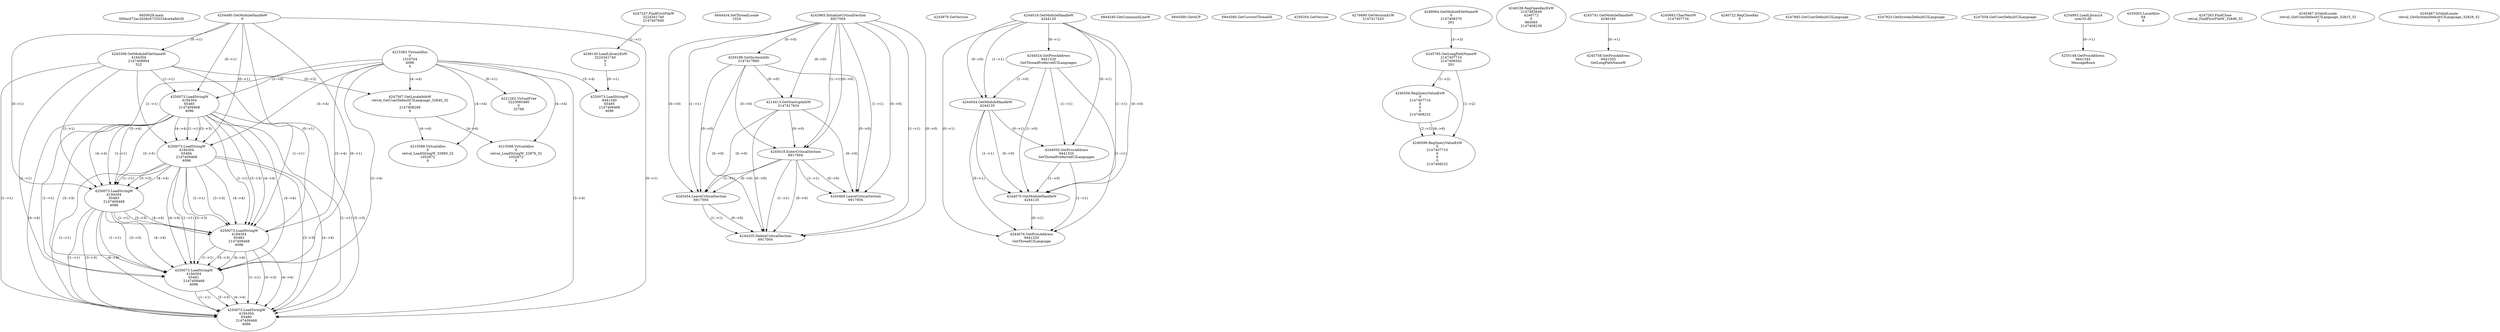 // Global SCDG with merge call
digraph {
	0 [label="6850628.main
000acd72ac2628c8733533dca4afbb30"]
	1 [label="4254480.GetModuleHandleW
0"]
	2 [label="6844434.SetThreadLocale
1024"]
	3 [label="4243965.InitializeCriticalSection
6917004"]
	4 [label="4243979.GetVersion
"]
	5 [label="4244018.GetModuleHandleW
4244120"]
	6 [label="4244024.GetProcAddress
9441320
GetThreadPreferredUILanguages"]
	5 -> 6 [label="(0-->1)"]
	7 [label="4244044.GetModuleHandleW
4244120"]
	5 -> 7 [label="(1-->1)"]
	5 -> 7 [label="(0-->0)"]
	6 -> 7 [label="(1-->0)"]
	8 [label="4244050.GetProcAddress
9441320
SetThreadPreferredUILanguages"]
	5 -> 8 [label="(0-->1)"]
	6 -> 8 [label="(1-->1)"]
	7 -> 8 [label="(0-->1)"]
	9 [label="4244070.GetModuleHandleW
4244120"]
	5 -> 9 [label="(1-->1)"]
	7 -> 9 [label="(1-->1)"]
	5 -> 9 [label="(0-->0)"]
	6 -> 9 [label="(1-->0)"]
	7 -> 9 [label="(0-->0)"]
	8 -> 9 [label="(1-->0)"]
	10 [label="4244076.GetProcAddress
9441320
GetThreadUILanguage"]
	5 -> 10 [label="(0-->1)"]
	6 -> 10 [label="(1-->1)"]
	7 -> 10 [label="(0-->1)"]
	8 -> 10 [label="(1-->1)"]
	9 -> 10 [label="(0-->1)"]
	11 [label="4250188.GetSystemInfo
2147417660"]
	3 -> 11 [label="(0-->0)"]
	12 [label="6844540.GetCommandLineW
"]
	13 [label="4214413.GetStartupInfoW
2147417624"]
	3 -> 13 [label="(0-->0)"]
	11 -> 13 [label="(0-->0)"]
	14 [label="6844560.GetACP
"]
	15 [label="6844580.GetCurrentThreadId
"]
	16 [label="4250204.GetVersion
"]
	17 [label="4276690.GetVersionExW
2147417420"]
	18 [label="4243306.GetModuleFileNameW
4194304
2147408904
522"]
	1 -> 18 [label="(0-->1)"]
	19 [label="4248064.GetModuleFileNameW
0
2147408370
261"]
	20 [label="4215383.VirtualAlloc
0
1310704
4096
4"]
	21 [label="4246338.RegOpenKeyExW
2147483649
4246772
0
983065
2147408236"]
	22 [label="4245741.GetModuleHandleW
4246160"]
	23 [label="4245758.GetProcAddress
9441320
GetLongPathNameW"]
	22 -> 23 [label="(0-->1)"]
	24 [label="4245785.GetLongPathNameW
2147407710
2147406542
261"]
	19 -> 24 [label="(3-->3)"]
	25 [label="4245683.CharNextW
2147407716"]
	26 [label="4246556.RegQueryValueExW
0
2147407710
0
0
0
2147408232"]
	24 -> 26 [label="(1-->2)"]
	27 [label="4246599.RegQueryValueExW
0
2147407710
0
0
0
2147408232"]
	24 -> 27 [label="(1-->2)"]
	26 -> 27 [label="(2-->2)"]
	26 -> 27 [label="(6-->6)"]
	28 [label="4246722.RegCloseKey
0"]
	29 [label="4247883.GetUserDefaultUILanguage
"]
	30 [label="4245418.EnterCriticalSection
6917004"]
	3 -> 30 [label="(1-->1)"]
	3 -> 30 [label="(0-->0)"]
	11 -> 30 [label="(0-->0)"]
	13 -> 30 [label="(0-->0)"]
	31 [label="4245454.LeaveCriticalSection
6917004"]
	3 -> 31 [label="(1-->1)"]
	30 -> 31 [label="(1-->1)"]
	3 -> 31 [label="(0-->0)"]
	11 -> 31 [label="(0-->0)"]
	13 -> 31 [label="(0-->0)"]
	30 -> 31 [label="(0-->0)"]
	32 [label="4247923.GetSystemDefaultUILanguage
"]
	33 [label="4247558.GetUserDefaultUILanguage
"]
	34 [label="4247567.GetLocaleInfoW
retval_GetUserDefaultUILanguage_32840_32
3
2147408268
4"]
	18 -> 34 [label="(0-->2)"]
	20 -> 34 [label="(4-->4)"]
	35 [label="4247247.FindFirstFileW
3224341740
2147407640"]
	36 [label="4250073.LoadStringW
4194304
65485
2147409468
4096"]
	1 -> 36 [label="(0-->1)"]
	18 -> 36 [label="(1-->1)"]
	20 -> 36 [label="(3-->4)"]
	37 [label="4250073.LoadStringW
4194304
65484
2147409468
4096"]
	1 -> 37 [label="(0-->1)"]
	18 -> 37 [label="(1-->1)"]
	36 -> 37 [label="(1-->1)"]
	36 -> 37 [label="(3-->3)"]
	20 -> 37 [label="(3-->4)"]
	36 -> 37 [label="(4-->4)"]
	38 [label="4250073.LoadStringW
4194304
65483
2147409468
4096"]
	1 -> 38 [label="(0-->1)"]
	18 -> 38 [label="(1-->1)"]
	36 -> 38 [label="(1-->1)"]
	37 -> 38 [label="(1-->1)"]
	36 -> 38 [label="(3-->3)"]
	37 -> 38 [label="(3-->3)"]
	20 -> 38 [label="(3-->4)"]
	36 -> 38 [label="(4-->4)"]
	37 -> 38 [label="(4-->4)"]
	39 [label="4250073.LoadStringW
4194304
65482
2147409468
4096"]
	1 -> 39 [label="(0-->1)"]
	18 -> 39 [label="(1-->1)"]
	36 -> 39 [label="(1-->1)"]
	37 -> 39 [label="(1-->1)"]
	38 -> 39 [label="(1-->1)"]
	36 -> 39 [label="(3-->3)"]
	37 -> 39 [label="(3-->3)"]
	38 -> 39 [label="(3-->3)"]
	20 -> 39 [label="(3-->4)"]
	36 -> 39 [label="(4-->4)"]
	37 -> 39 [label="(4-->4)"]
	38 -> 39 [label="(4-->4)"]
	40 [label="4250073.LoadStringW
4194304
65481
2147409468
4096"]
	1 -> 40 [label="(0-->1)"]
	18 -> 40 [label="(1-->1)"]
	36 -> 40 [label="(1-->1)"]
	37 -> 40 [label="(1-->1)"]
	38 -> 40 [label="(1-->1)"]
	39 -> 40 [label="(1-->1)"]
	36 -> 40 [label="(3-->3)"]
	37 -> 40 [label="(3-->3)"]
	38 -> 40 [label="(3-->3)"]
	39 -> 40 [label="(3-->3)"]
	20 -> 40 [label="(3-->4)"]
	36 -> 40 [label="(4-->4)"]
	37 -> 40 [label="(4-->4)"]
	38 -> 40 [label="(4-->4)"]
	39 -> 40 [label="(4-->4)"]
	41 [label="4250073.LoadStringW
4194304
65480
2147409468
4096"]
	1 -> 41 [label="(0-->1)"]
	18 -> 41 [label="(1-->1)"]
	36 -> 41 [label="(1-->1)"]
	37 -> 41 [label="(1-->1)"]
	38 -> 41 [label="(1-->1)"]
	39 -> 41 [label="(1-->1)"]
	40 -> 41 [label="(1-->1)"]
	36 -> 41 [label="(3-->3)"]
	37 -> 41 [label="(3-->3)"]
	38 -> 41 [label="(3-->3)"]
	39 -> 41 [label="(3-->3)"]
	40 -> 41 [label="(3-->3)"]
	20 -> 41 [label="(3-->4)"]
	36 -> 41 [label="(4-->4)"]
	37 -> 41 [label="(4-->4)"]
	38 -> 41 [label="(4-->4)"]
	39 -> 41 [label="(4-->4)"]
	40 -> 41 [label="(4-->4)"]
	42 [label="4254893.LoadLibraryA
user32.dll"]
	43 [label="4255003.LocalAlloc
64
8"]
	44 [label="4255148.GetProcAddress
9441344
MessageBoxA"]
	42 -> 44 [label="(0-->1)"]
	45 [label="4244205.DeleteCriticalSection
6917004"]
	3 -> 45 [label="(1-->1)"]
	30 -> 45 [label="(1-->1)"]
	31 -> 45 [label="(1-->1)"]
	3 -> 45 [label="(0-->0)"]
	11 -> 45 [label="(0-->0)"]
	13 -> 45 [label="(0-->0)"]
	30 -> 45 [label="(0-->0)"]
	31 -> 45 [label="(0-->0)"]
	46 [label="4221262.VirtualFree
3223060480
0
32768"]
	20 -> 46 [label="(0-->1)"]
	47 [label="4247263.FindClose
retval_FindFirstFileW_32846_32"]
	48 [label="4248145.LoadLibraryExW
3224341740
0
2"]
	35 -> 48 [label="(1-->1)"]
	49 [label="4250073.LoadStringW
9441340
65485
2147409468
4096"]
	48 -> 49 [label="(0-->1)"]
	20 -> 49 [label="(3-->4)"]
	50 [label="4245469.LeaveCriticalSection
6917004"]
	3 -> 50 [label="(1-->1)"]
	30 -> 50 [label="(1-->1)"]
	3 -> 50 [label="(0-->0)"]
	11 -> 50 [label="(0-->0)"]
	13 -> 50 [label="(0-->0)"]
	30 -> 50 [label="(0-->0)"]
	51 [label="4245487.IsValidLocale
retval_GetUserDefaultUILanguage_32815_32
2"]
	52 [label="4245487.IsValidLocale
retval_GetSystemDefaultUILanguage_32828_32
2"]
	53 [label="4215588.VirtualAlloc
0
retval_LoadStringW_32890_32
1052672
4"]
	20 -> 53 [label="(4-->4)"]
	34 -> 53 [label="(4-->4)"]
	54 [label="4215588.VirtualAlloc
0
retval_LoadStringW_32876_32
1052672
4"]
	20 -> 54 [label="(4-->4)"]
	34 -> 54 [label="(4-->4)"]
}
